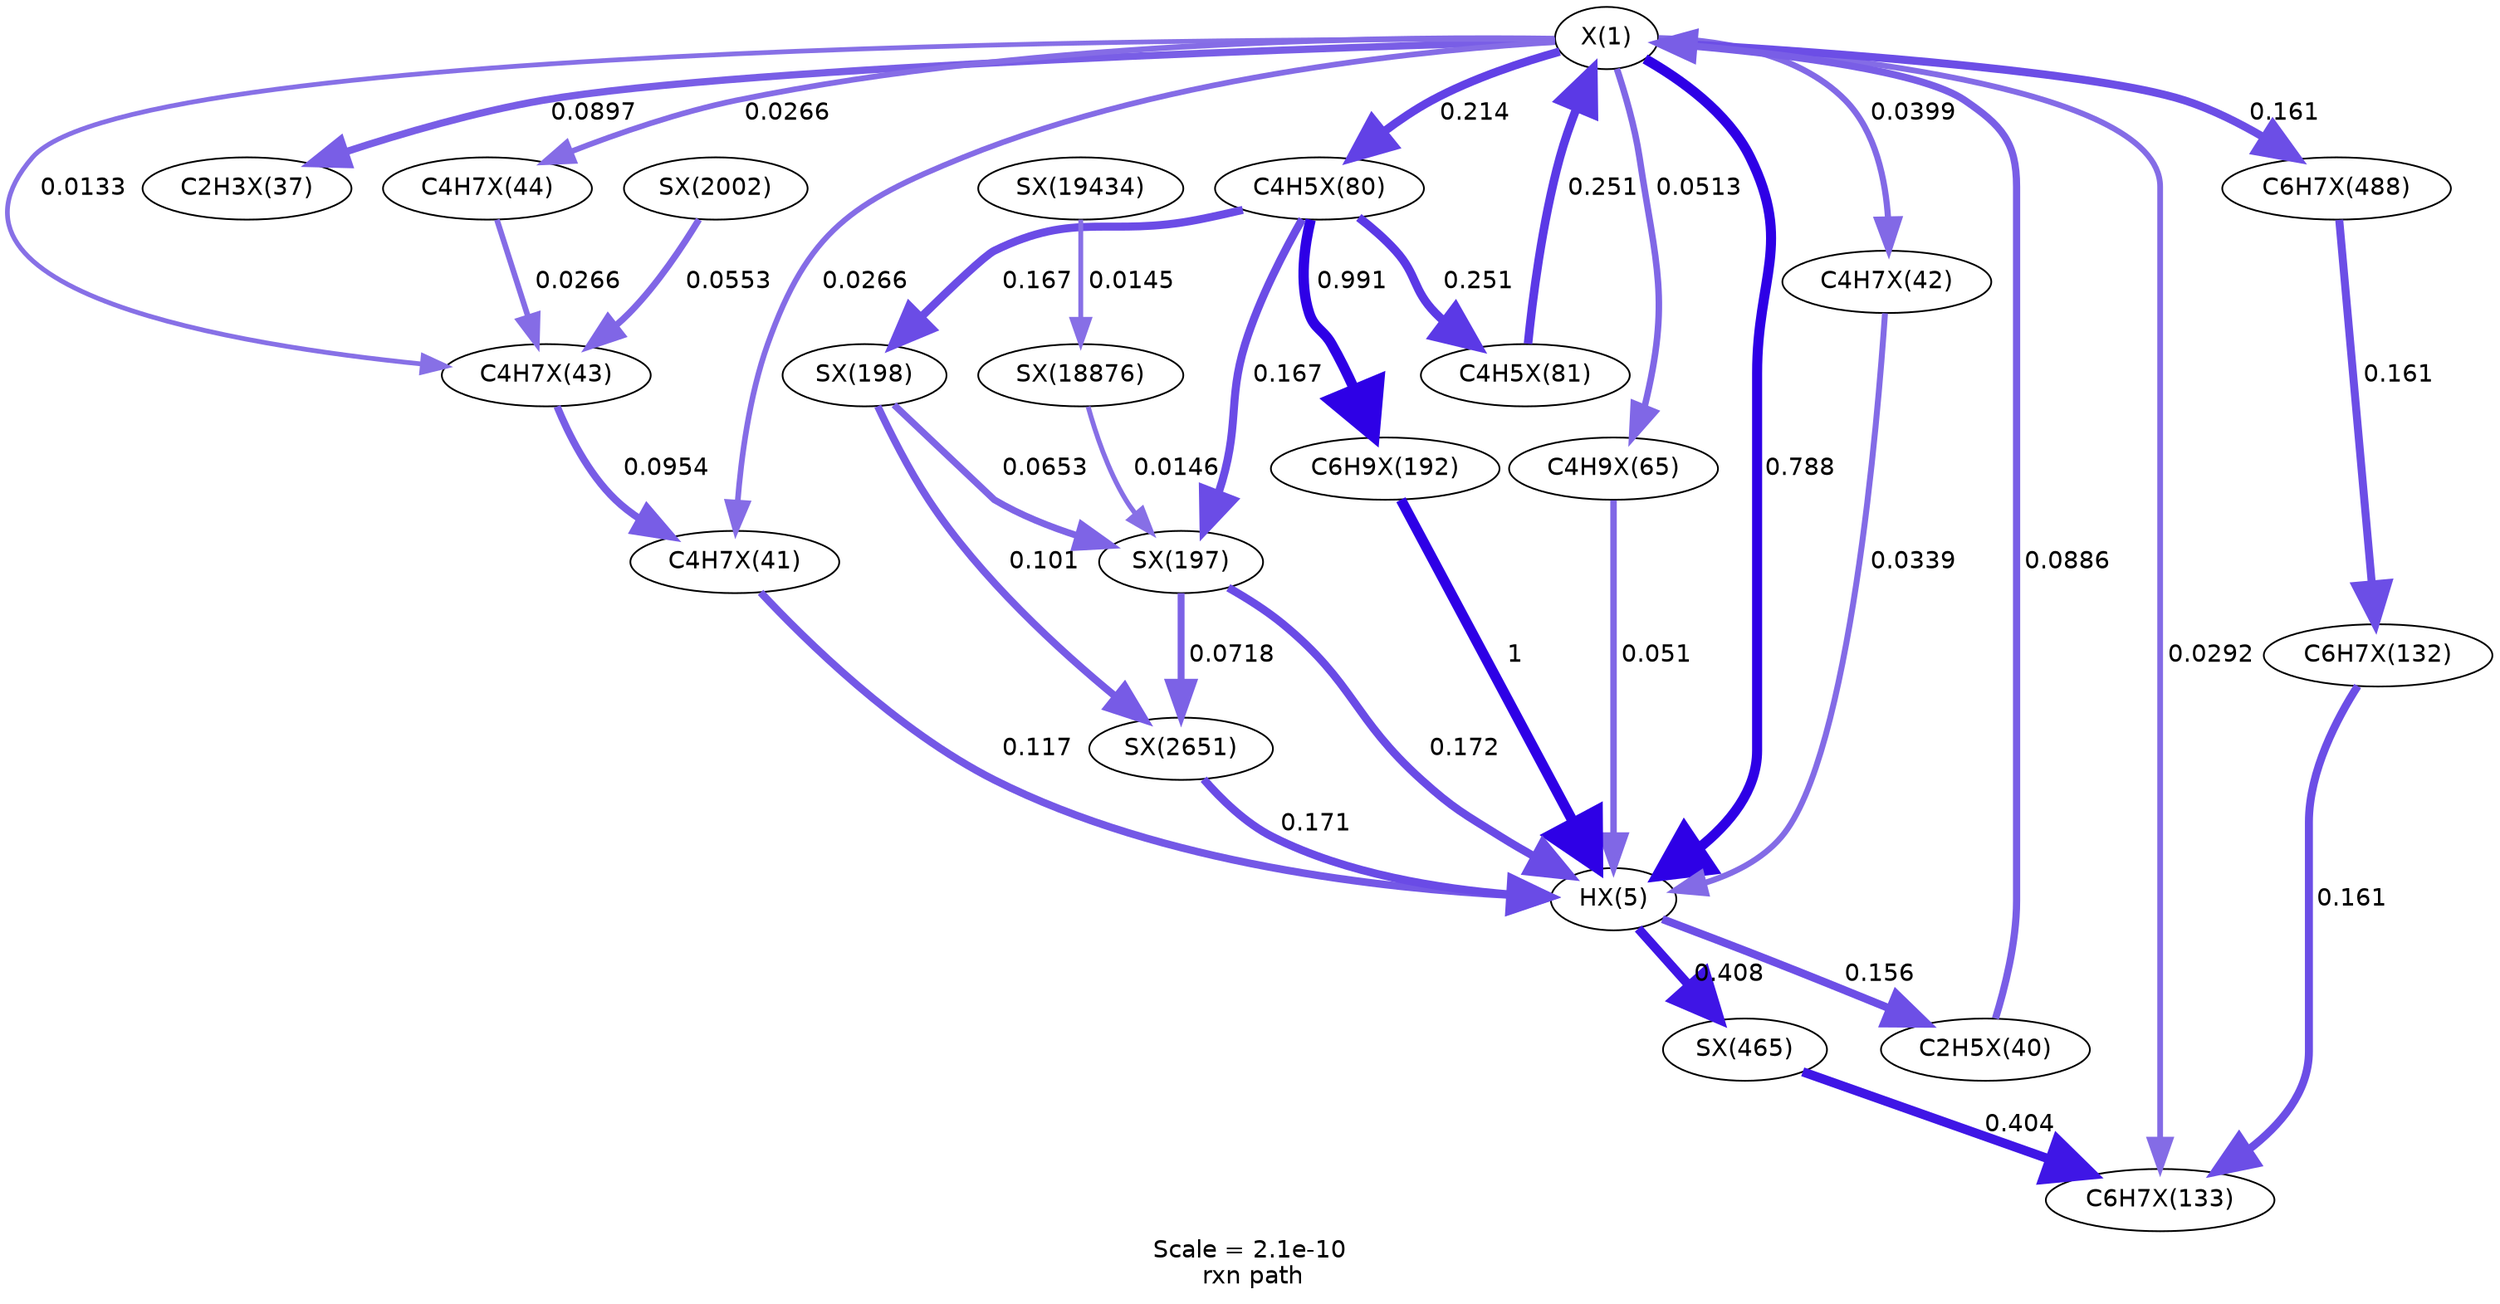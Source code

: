 digraph reaction_paths {
center=1;
s29 -> s30[fontname="Helvetica", style="setlinewidth(5.82)", arrowsize=2.91, color="0.7, 1.29, 0.9"
, label=" 0.788"];
s29 -> s31[fontname="Helvetica", style="setlinewidth(4.18)", arrowsize=2.09, color="0.7, 0.59, 0.9"
, label=" 0.0897"];
s39 -> s29[fontname="Helvetica", style="setlinewidth(4.96)", arrowsize=2.48, color="0.7, 0.751, 0.9"
, label=" 0.251"];
s29 -> s38[fontname="Helvetica", style="setlinewidth(4.84)", arrowsize=2.42, color="0.7, 0.714, 0.9"
, label=" 0.214"];
s32 -> s29[fontname="Helvetica", style="setlinewidth(4.17)", arrowsize=2.08, color="0.7, 0.589, 0.9"
, label=" 0.0886"];
s29 -> s41[fontname="Helvetica", style="setlinewidth(3.33)", arrowsize=1.67, color="0.7, 0.529, 0.9"
, label=" 0.0292"];
s29 -> s34[fontname="Helvetica", style="setlinewidth(3.57)", arrowsize=1.78, color="0.7, 0.54, 0.9"
, label=" 0.0399"];
s29 -> s33[fontname="Helvetica", style="setlinewidth(3.26)", arrowsize=1.63, color="0.7, 0.527, 0.9"
, label=" 0.0266"];
s29 -> s35[fontname="Helvetica", style="setlinewidth(2.74)", arrowsize=1.37, color="0.7, 0.513, 0.9"
, label=" 0.0133"];
s29 -> s36[fontname="Helvetica", style="setlinewidth(3.26)", arrowsize=1.63, color="0.7, 0.527, 0.9"
, label=" 0.0266"];
s29 -> s47[fontname="Helvetica", style="setlinewidth(4.62)", arrowsize=2.31, color="0.7, 0.661, 0.9"
, label=" 0.161"];
s29 -> s37[fontname="Helvetica", style="setlinewidth(3.76)", arrowsize=1.88, color="0.7, 0.551, 0.9"
, label=" 0.0513"];
s30 -> s32[fontname="Helvetica", style="setlinewidth(4.6)", arrowsize=2.3, color="0.7, 0.656, 0.9"
, label=" 0.156"];
s34 -> s30[fontname="Helvetica", style="setlinewidth(3.44)", arrowsize=1.72, color="0.7, 0.534, 0.9"
, label=" 0.0339"];
s33 -> s30[fontname="Helvetica", style="setlinewidth(4.38)", arrowsize=2.19, color="0.7, 0.617, 0.9"
, label=" 0.117"];
s43 -> s30[fontname="Helvetica", style="setlinewidth(6)", arrowsize=3, color="0.7, 1.5, 0.9"
, label=" 1"];
s37 -> s30[fontname="Helvetica", style="setlinewidth(3.75)", arrowsize=1.88, color="0.7, 0.551, 0.9"
, label=" 0.051"];
s30 -> s46[fontname="Helvetica", style="setlinewidth(5.32)", arrowsize=2.66, color="0.7, 0.908, 0.9"
, label=" 0.408"];
s44 -> s30[fontname="Helvetica", style="setlinewidth(4.67)", arrowsize=2.34, color="0.7, 0.672, 0.9"
, label=" 0.172"];
s49 -> s30[fontname="Helvetica", style="setlinewidth(4.66)", arrowsize=2.33, color="0.7, 0.671, 0.9"
, label=" 0.171"];
s38 -> s39[fontname="Helvetica", style="setlinewidth(4.96)", arrowsize=2.48, color="0.7, 0.751, 0.9"
, label=" 0.251"];
s38 -> s43[fontname="Helvetica", style="setlinewidth(5.99)", arrowsize=3, color="0.7, 1.49, 0.9"
, label=" 0.991"];
s38 -> s44[fontname="Helvetica", style="setlinewidth(4.65)", arrowsize=2.32, color="0.7, 0.667, 0.9"
, label=" 0.167"];
s38 -> s45[fontname="Helvetica", style="setlinewidth(4.65)", arrowsize=2.32, color="0.7, 0.667, 0.9"
, label=" 0.167"];
s40 -> s41[fontname="Helvetica", style="setlinewidth(4.62)", arrowsize=2.31, color="0.7, 0.661, 0.9"
, label=" 0.161"];
s46 -> s41[fontname="Helvetica", style="setlinewidth(5.32)", arrowsize=2.66, color="0.7, 0.904, 0.9"
, label=" 0.404"];
s47 -> s40[fontname="Helvetica", style="setlinewidth(4.62)", arrowsize=2.31, color="0.7, 0.661, 0.9"
, label=" 0.161"];
s35 -> s33[fontname="Helvetica", style="setlinewidth(4.23)", arrowsize=2.11, color="0.7, 0.595, 0.9"
, label=" 0.0954"];
s36 -> s35[fontname="Helvetica", style="setlinewidth(3.26)", arrowsize=1.63, color="0.7, 0.527, 0.9"
, label=" 0.0266"];
s48 -> s35[fontname="Helvetica", style="setlinewidth(3.81)", arrowsize=1.91, color="0.7, 0.555, 0.9"
, label=" 0.0553"];
s44 -> s49[fontname="Helvetica", style="setlinewidth(4.01)", arrowsize=2.01, color="0.7, 0.572, 0.9"
, label=" 0.0718"];
s45 -> s44[fontname="Helvetica", style="setlinewidth(3.94)", arrowsize=1.97, color="0.7, 0.565, 0.9"
, label=" 0.0653"];
s50 -> s44[fontname="Helvetica", style="setlinewidth(2.81)", arrowsize=1.4, color="0.7, 0.515, 0.9"
, label=" 0.0146"];
s45 -> s49[fontname="Helvetica", style="setlinewidth(4.27)", arrowsize=2.14, color="0.7, 0.601, 0.9"
, label=" 0.101"];
s52 -> s50[fontname="Helvetica", style="setlinewidth(2.8)", arrowsize=1.4, color="0.7, 0.515, 0.9"
, label=" 0.0145"];
s29 [ fontname="Helvetica", label="X(1)"];
s30 [ fontname="Helvetica", label="HX(5)"];
s31 [ fontname="Helvetica", label="C2H3X(37)"];
s32 [ fontname="Helvetica", label="C2H5X(40)"];
s33 [ fontname="Helvetica", label="C4H7X(41)"];
s34 [ fontname="Helvetica", label="C4H7X(42)"];
s35 [ fontname="Helvetica", label="C4H7X(43)"];
s36 [ fontname="Helvetica", label="C4H7X(44)"];
s37 [ fontname="Helvetica", label="C4H9X(65)"];
s38 [ fontname="Helvetica", label="C4H5X(80)"];
s39 [ fontname="Helvetica", label="C4H5X(81)"];
s40 [ fontname="Helvetica", label="C6H7X(132)"];
s41 [ fontname="Helvetica", label="C6H7X(133)"];
s43 [ fontname="Helvetica", label="C6H9X(192)"];
s44 [ fontname="Helvetica", label="SX(197)"];
s45 [ fontname="Helvetica", label="SX(198)"];
s46 [ fontname="Helvetica", label="SX(465)"];
s47 [ fontname="Helvetica", label="C6H7X(488)"];
s48 [ fontname="Helvetica", label="SX(2002)"];
s49 [ fontname="Helvetica", label="SX(2651)"];
s50 [ fontname="Helvetica", label="SX(18876)"];
s52 [ fontname="Helvetica", label="SX(19434)"];
 label = "Scale = 2.1e-10\l rxn path";
 fontname = "Helvetica";
}
